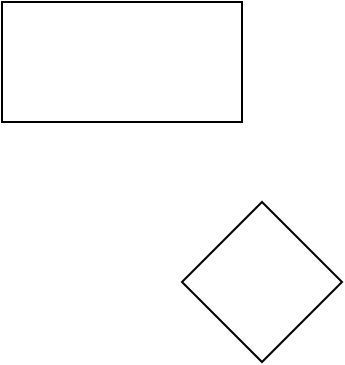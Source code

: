 <mxfile version="22.0.8" type="github">
  <diagram name="Страница — 1" id="pNb3ma1z1RhUglrueCLy">
    <mxGraphModel dx="1316" dy="804" grid="1" gridSize="10" guides="1" tooltips="1" connect="1" arrows="1" fold="1" page="1" pageScale="1" pageWidth="827" pageHeight="1169" math="0" shadow="0">
      <root>
        <mxCell id="0" />
        <mxCell id="1" parent="0" />
        <mxCell id="BNrArtAVExPOBgZ7R5rQ-1" value="" style="rounded=0;whiteSpace=wrap;html=1;" parent="1" vertex="1">
          <mxGeometry x="230" y="180" width="120" height="60" as="geometry" />
        </mxCell>
        <mxCell id="BNrArtAVExPOBgZ7R5rQ-2" value="" style="rhombus;whiteSpace=wrap;html=1;" parent="1" vertex="1">
          <mxGeometry x="320" y="280" width="80" height="80" as="geometry" />
        </mxCell>
      </root>
    </mxGraphModel>
  </diagram>
</mxfile>
